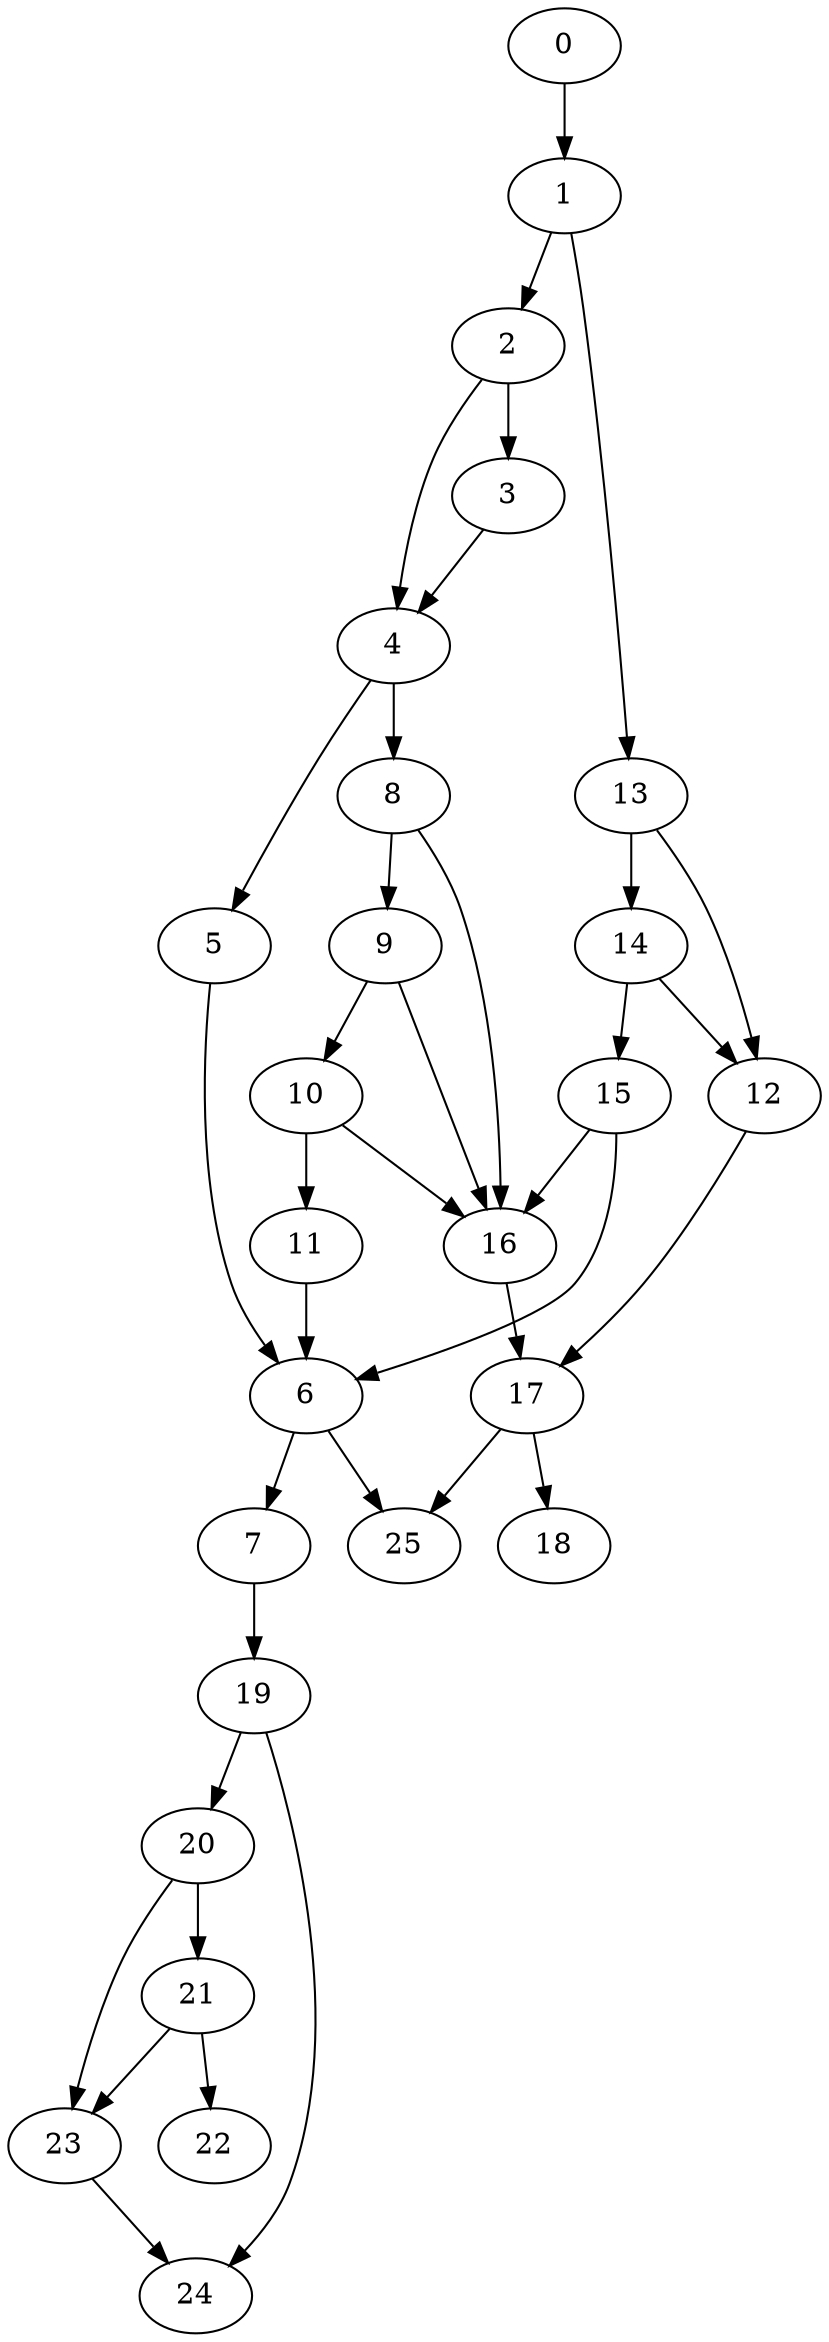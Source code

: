 digraph {
	0
	1
	2
	3
	4
	5
	6
	7
	8
	9
	10
	11
	12
	13
	14
	15
	16
	17
	18
	19
	20
	21
	22
	23
	24
	25
	2 -> 3
	13 -> 14
	14 -> 15
	8 -> 16
	9 -> 16
	10 -> 16
	15 -> 16
	12 -> 17
	16 -> 17
	17 -> 18
	20 -> 23
	21 -> 23
	1 -> 2
	11 -> 6
	15 -> 6
	5 -> 6
	6 -> 7
	4 -> 8
	13 -> 12
	14 -> 12
	1 -> 13
	7 -> 19
	21 -> 22
	0 -> 1
	6 -> 25
	17 -> 25
	10 -> 11
	20 -> 21
	8 -> 9
	2 -> 4
	3 -> 4
	4 -> 5
	9 -> 10
	19 -> 20
	19 -> 24
	23 -> 24
}
